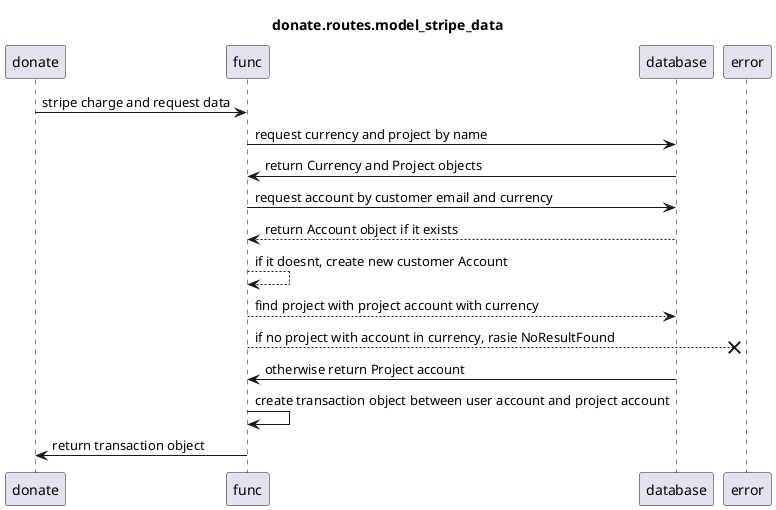@startuml
title donate.routes.model_stripe_data
donate-> func: stripe charge and request data
func -> database: request currency and project by name
func <- database: return Currency and Project objects
func -> database: request account by customer email and currency
func <-- database: return Account object if it exists
func --> func: if it doesnt, create new customer Account 
func --> database: find project with project account with currency
func --X error: if no project with account in currency, rasie NoResultFound
func <- database: otherwise return Project account
func -> func: create transaction object between user account and project account
donate <- func: return transaction object
@enduml
